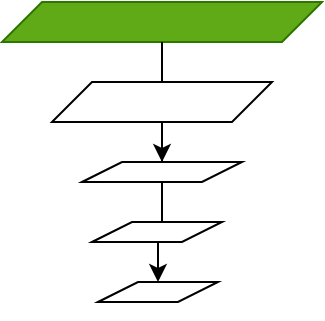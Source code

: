 <mxfile version="20.8.5" type="github">
  <diagram id="JaHQ51rUl5n7oyP_Nvp8" name="Page-1">
    <mxGraphModel dx="995" dy="734" grid="1" gridSize="10" guides="1" tooltips="1" connect="1" arrows="1" fold="1" page="1" pageScale="1" pageWidth="827" pageHeight="1169" math="0" shadow="0">
      <root>
        <mxCell id="0" />
        <mxCell id="1" parent="0" />
        <mxCell id="nJUPerPMOQc4MbRavXT1-14" value="" style="edgeStyle=orthogonalEdgeStyle;rounded=0;orthogonalLoop=1;jettySize=auto;html=1;startArrow=none;" edge="1" parent="1" source="nJUPerPMOQc4MbRavXT1-8" target="nJUPerPMOQc4MbRavXT1-9">
          <mxGeometry relative="1" as="geometry" />
        </mxCell>
        <mxCell id="nJUPerPMOQc4MbRavXT1-2" value="" style="shape=parallelogram;perimeter=parallelogramPerimeter;whiteSpace=wrap;html=1;fixedSize=1;fillColor=#60a917;fontColor=#ffffff;strokeColor=#2D7600;" vertex="1" parent="1">
          <mxGeometry x="200" y="250" width="160" height="20" as="geometry" />
        </mxCell>
        <mxCell id="nJUPerPMOQc4MbRavXT1-34" value="" style="edgeStyle=orthogonalEdgeStyle;rounded=0;orthogonalLoop=1;jettySize=auto;html=1;" edge="1" parent="1" source="nJUPerPMOQc4MbRavXT1-9" target="nJUPerPMOQc4MbRavXT1-13">
          <mxGeometry relative="1" as="geometry" />
        </mxCell>
        <mxCell id="nJUPerPMOQc4MbRavXT1-9" value="" style="shape=parallelogram;perimeter=parallelogramPerimeter;whiteSpace=wrap;html=1;fixedSize=1;" vertex="1" parent="1">
          <mxGeometry x="240" y="330" width="80" height="10" as="geometry" />
        </mxCell>
        <mxCell id="nJUPerPMOQc4MbRavXT1-13" value="" style="shape=parallelogram;perimeter=parallelogramPerimeter;whiteSpace=wrap;html=1;fixedSize=1;" vertex="1" parent="1">
          <mxGeometry x="248" y="390" width="60" height="10" as="geometry" />
        </mxCell>
        <mxCell id="nJUPerPMOQc4MbRavXT1-15" value="" style="edgeStyle=orthogonalEdgeStyle;rounded=0;orthogonalLoop=1;jettySize=auto;html=1;endArrow=none;" edge="1" parent="1" source="nJUPerPMOQc4MbRavXT1-2" target="nJUPerPMOQc4MbRavXT1-8">
          <mxGeometry relative="1" as="geometry">
            <mxPoint x="280" y="270" as="sourcePoint" />
            <mxPoint x="270" y="360" as="targetPoint" />
          </mxGeometry>
        </mxCell>
        <mxCell id="nJUPerPMOQc4MbRavXT1-8" value="" style="shape=parallelogram;perimeter=parallelogramPerimeter;whiteSpace=wrap;html=1;fixedSize=1;" vertex="1" parent="1">
          <mxGeometry x="225" y="290" width="110" height="20" as="geometry" />
        </mxCell>
        <mxCell id="nJUPerPMOQc4MbRavXT1-18" style="edgeStyle=orthogonalEdgeStyle;rounded=0;orthogonalLoop=1;jettySize=auto;html=1;exitX=0.5;exitY=1;exitDx=0;exitDy=0;" edge="1" parent="1" source="nJUPerPMOQc4MbRavXT1-13" target="nJUPerPMOQc4MbRavXT1-13">
          <mxGeometry relative="1" as="geometry" />
        </mxCell>
        <mxCell id="nJUPerPMOQc4MbRavXT1-23" style="edgeStyle=orthogonalEdgeStyle;rounded=0;orthogonalLoop=1;jettySize=auto;html=1;exitX=0.5;exitY=1;exitDx=0;exitDy=0;" edge="1" parent="1" source="nJUPerPMOQc4MbRavXT1-13" target="nJUPerPMOQc4MbRavXT1-13">
          <mxGeometry relative="1" as="geometry" />
        </mxCell>
        <mxCell id="nJUPerPMOQc4MbRavXT1-10" value="" style="shape=parallelogram;perimeter=parallelogramPerimeter;whiteSpace=wrap;html=1;fixedSize=1;" vertex="1" parent="1">
          <mxGeometry x="245" y="360" width="65" height="10" as="geometry" />
        </mxCell>
      </root>
    </mxGraphModel>
  </diagram>
</mxfile>
